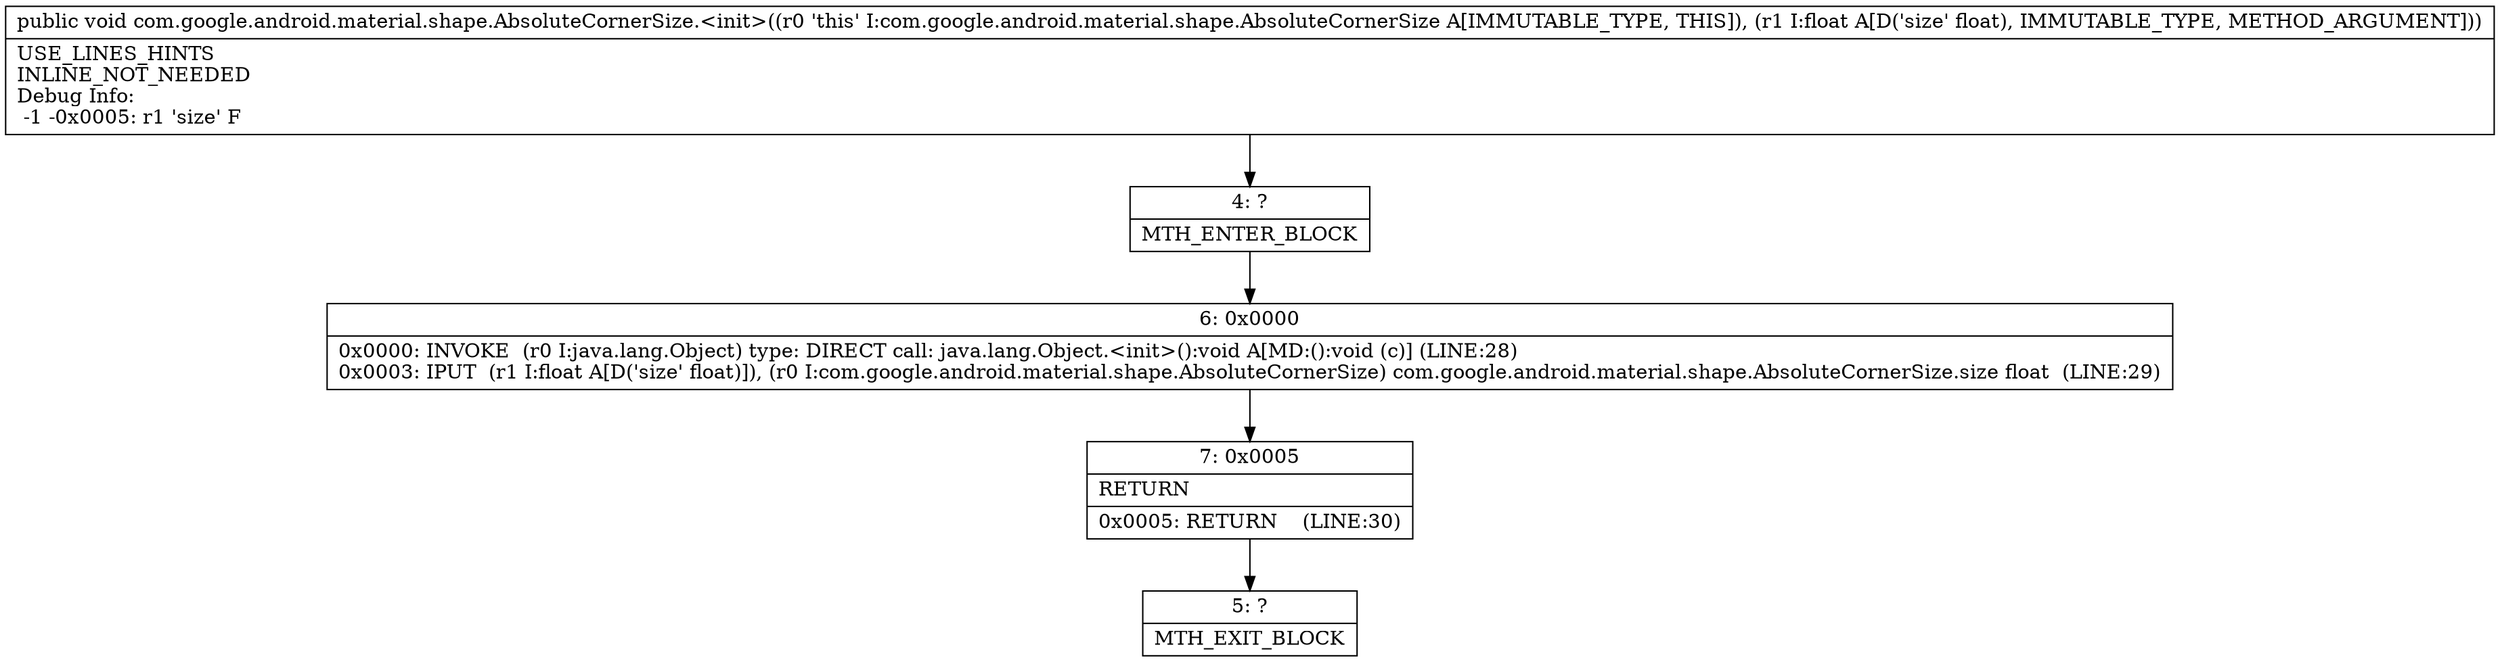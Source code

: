 digraph "CFG forcom.google.android.material.shape.AbsoluteCornerSize.\<init\>(F)V" {
Node_4 [shape=record,label="{4\:\ ?|MTH_ENTER_BLOCK\l}"];
Node_6 [shape=record,label="{6\:\ 0x0000|0x0000: INVOKE  (r0 I:java.lang.Object) type: DIRECT call: java.lang.Object.\<init\>():void A[MD:():void (c)] (LINE:28)\l0x0003: IPUT  (r1 I:float A[D('size' float)]), (r0 I:com.google.android.material.shape.AbsoluteCornerSize) com.google.android.material.shape.AbsoluteCornerSize.size float  (LINE:29)\l}"];
Node_7 [shape=record,label="{7\:\ 0x0005|RETURN\l|0x0005: RETURN    (LINE:30)\l}"];
Node_5 [shape=record,label="{5\:\ ?|MTH_EXIT_BLOCK\l}"];
MethodNode[shape=record,label="{public void com.google.android.material.shape.AbsoluteCornerSize.\<init\>((r0 'this' I:com.google.android.material.shape.AbsoluteCornerSize A[IMMUTABLE_TYPE, THIS]), (r1 I:float A[D('size' float), IMMUTABLE_TYPE, METHOD_ARGUMENT]))  | USE_LINES_HINTS\lINLINE_NOT_NEEDED\lDebug Info:\l  \-1 \-0x0005: r1 'size' F\l}"];
MethodNode -> Node_4;Node_4 -> Node_6;
Node_6 -> Node_7;
Node_7 -> Node_5;
}

